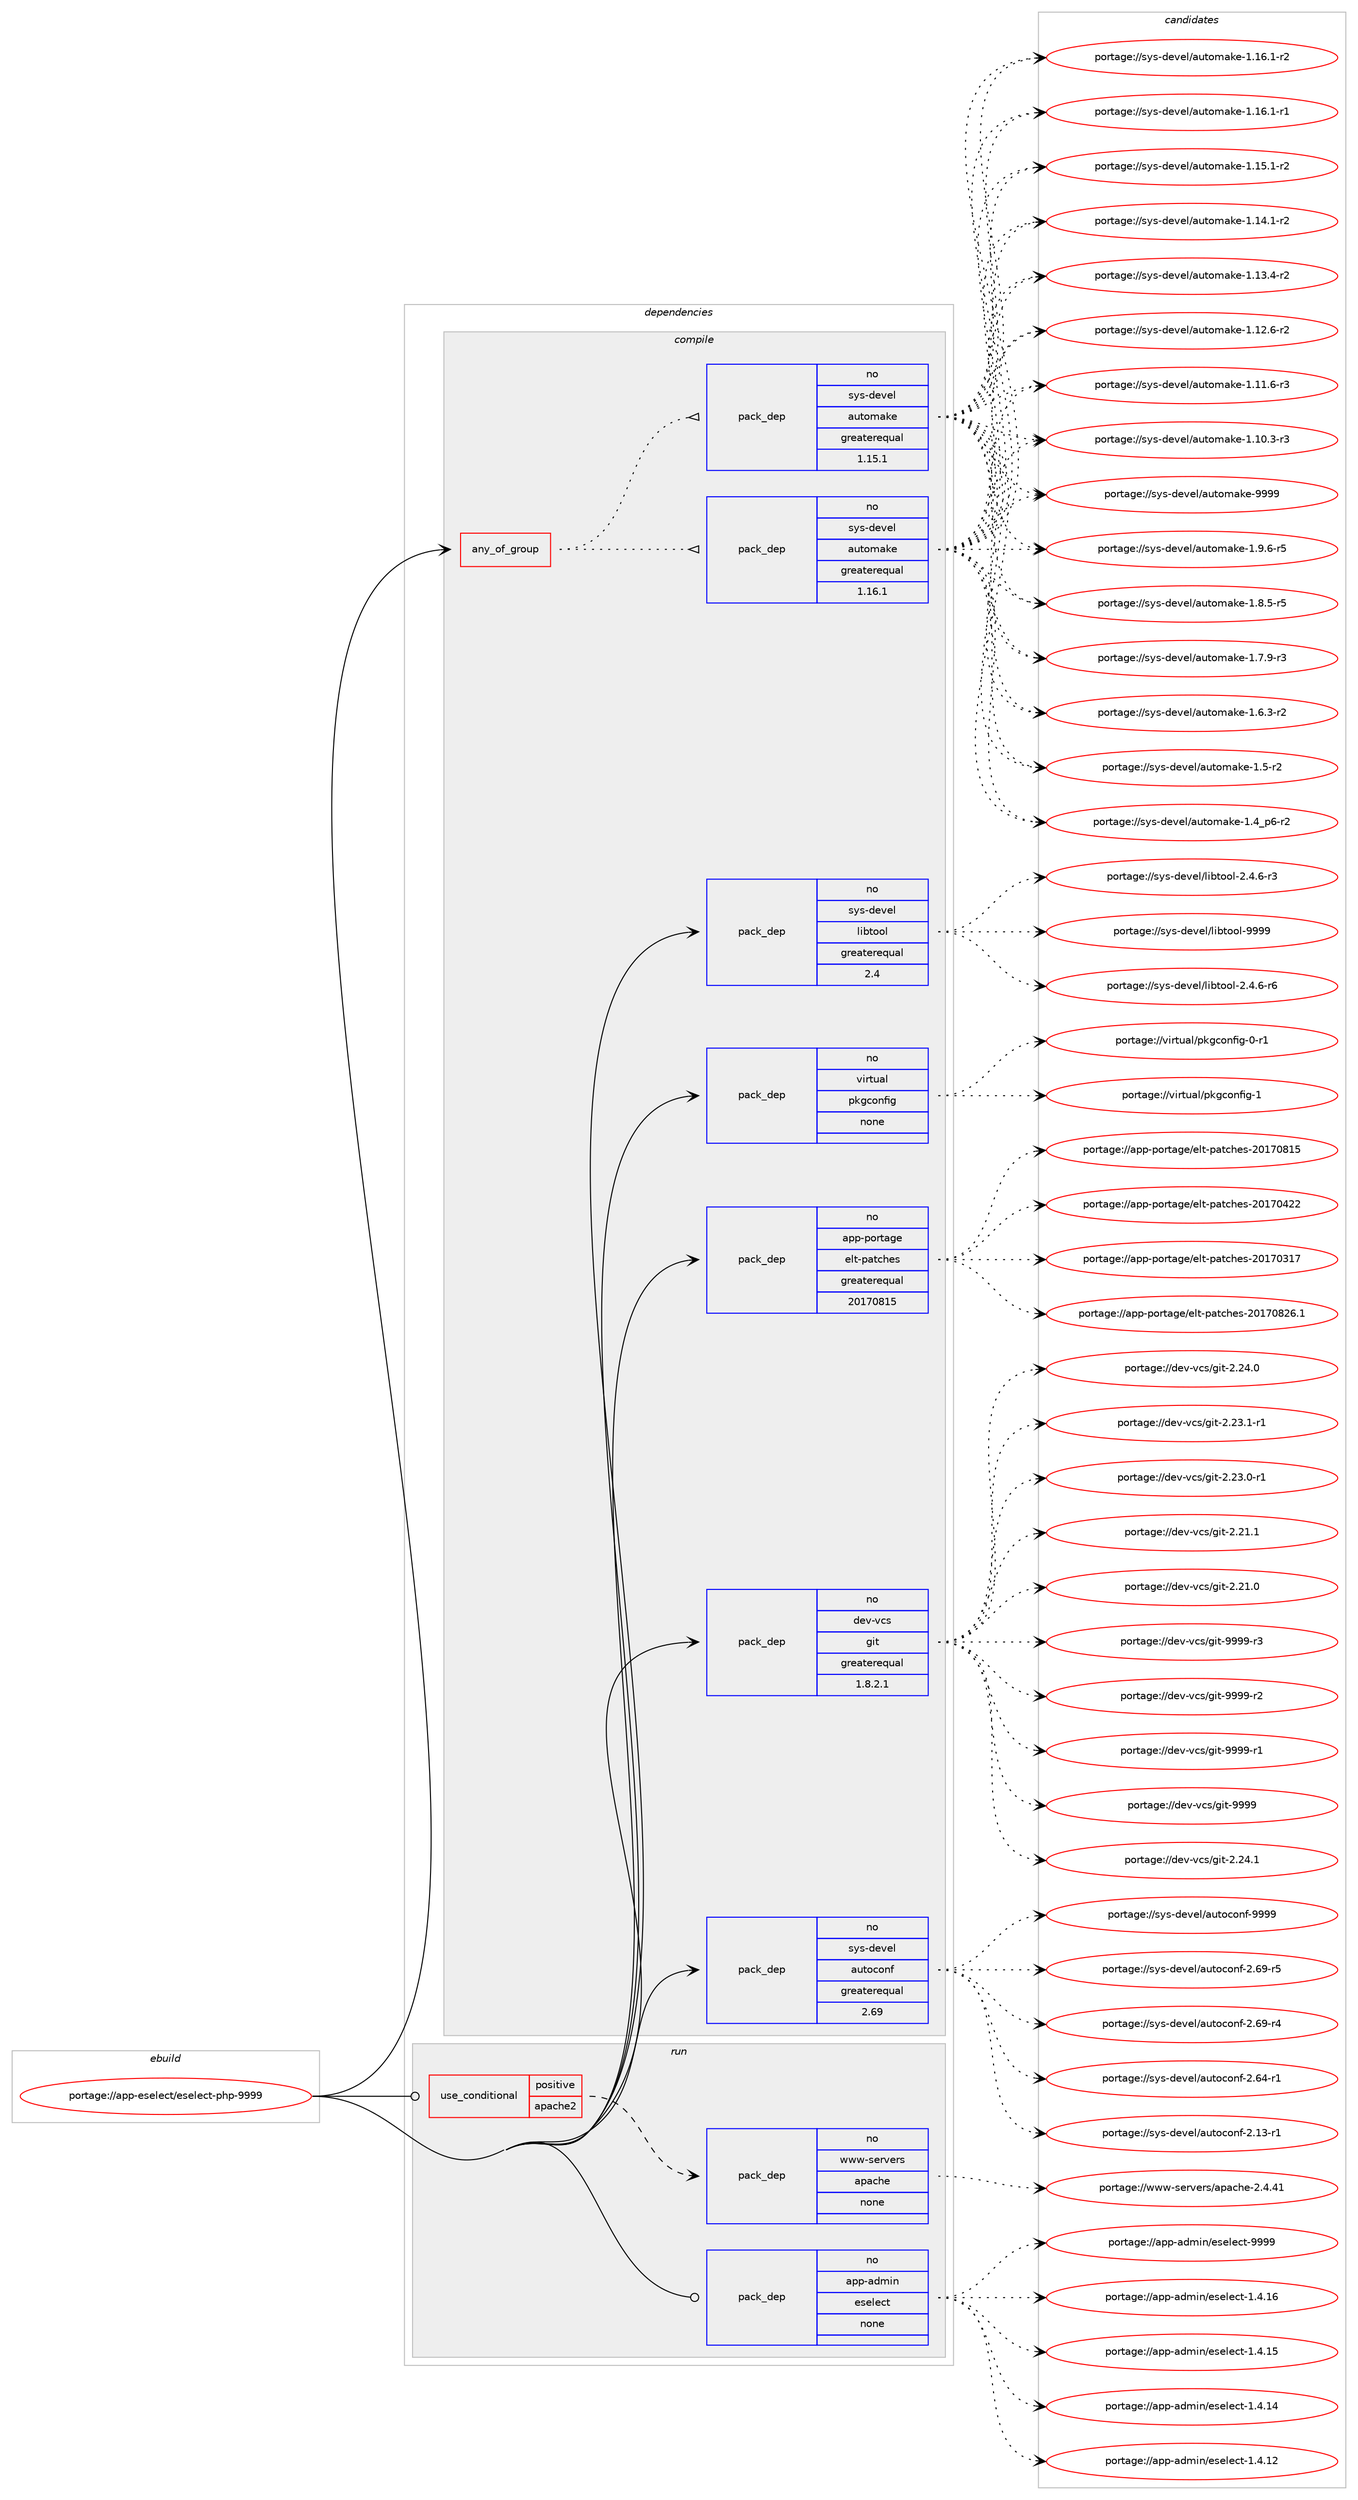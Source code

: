 digraph prolog {

# *************
# Graph options
# *************

newrank=true;
concentrate=true;
compound=true;
graph [rankdir=LR,fontname=Helvetica,fontsize=10,ranksep=1.5];#, ranksep=2.5, nodesep=0.2];
edge  [arrowhead=vee];
node  [fontname=Helvetica,fontsize=10];

# **********
# The ebuild
# **********

subgraph cluster_leftcol {
color=gray;
rank=same;
label=<<i>ebuild</i>>;
id [label="portage://app-eselect/eselect-php-9999", color=red, width=4, href="../app-eselect/eselect-php-9999.svg"];
}

# ****************
# The dependencies
# ****************

subgraph cluster_midcol {
color=gray;
label=<<i>dependencies</i>>;
subgraph cluster_compile {
fillcolor="#eeeeee";
style=filled;
label=<<i>compile</i>>;
subgraph any8042 {
dependency620536 [label=<<TABLE BORDER="0" CELLBORDER="1" CELLSPACING="0" CELLPADDING="4"><TR><TD CELLPADDING="10">any_of_group</TD></TR></TABLE>>, shape=none, color=red];subgraph pack466871 {
dependency620537 [label=<<TABLE BORDER="0" CELLBORDER="1" CELLSPACING="0" CELLPADDING="4" WIDTH="220"><TR><TD ROWSPAN="6" CELLPADDING="30">pack_dep</TD></TR><TR><TD WIDTH="110">no</TD></TR><TR><TD>sys-devel</TD></TR><TR><TD>automake</TD></TR><TR><TD>greaterequal</TD></TR><TR><TD>1.16.1</TD></TR></TABLE>>, shape=none, color=blue];
}
dependency620536:e -> dependency620537:w [weight=20,style="dotted",arrowhead="oinv"];
subgraph pack466872 {
dependency620538 [label=<<TABLE BORDER="0" CELLBORDER="1" CELLSPACING="0" CELLPADDING="4" WIDTH="220"><TR><TD ROWSPAN="6" CELLPADDING="30">pack_dep</TD></TR><TR><TD WIDTH="110">no</TD></TR><TR><TD>sys-devel</TD></TR><TR><TD>automake</TD></TR><TR><TD>greaterequal</TD></TR><TR><TD>1.15.1</TD></TR></TABLE>>, shape=none, color=blue];
}
dependency620536:e -> dependency620538:w [weight=20,style="dotted",arrowhead="oinv"];
}
id:e -> dependency620536:w [weight=20,style="solid",arrowhead="vee"];
subgraph pack466873 {
dependency620539 [label=<<TABLE BORDER="0" CELLBORDER="1" CELLSPACING="0" CELLPADDING="4" WIDTH="220"><TR><TD ROWSPAN="6" CELLPADDING="30">pack_dep</TD></TR><TR><TD WIDTH="110">no</TD></TR><TR><TD>app-portage</TD></TR><TR><TD>elt-patches</TD></TR><TR><TD>greaterequal</TD></TR><TR><TD>20170815</TD></TR></TABLE>>, shape=none, color=blue];
}
id:e -> dependency620539:w [weight=20,style="solid",arrowhead="vee"];
subgraph pack466874 {
dependency620540 [label=<<TABLE BORDER="0" CELLBORDER="1" CELLSPACING="0" CELLPADDING="4" WIDTH="220"><TR><TD ROWSPAN="6" CELLPADDING="30">pack_dep</TD></TR><TR><TD WIDTH="110">no</TD></TR><TR><TD>dev-vcs</TD></TR><TR><TD>git</TD></TR><TR><TD>greaterequal</TD></TR><TR><TD>1.8.2.1</TD></TR></TABLE>>, shape=none, color=blue];
}
id:e -> dependency620540:w [weight=20,style="solid",arrowhead="vee"];
subgraph pack466875 {
dependency620541 [label=<<TABLE BORDER="0" CELLBORDER="1" CELLSPACING="0" CELLPADDING="4" WIDTH="220"><TR><TD ROWSPAN="6" CELLPADDING="30">pack_dep</TD></TR><TR><TD WIDTH="110">no</TD></TR><TR><TD>sys-devel</TD></TR><TR><TD>autoconf</TD></TR><TR><TD>greaterequal</TD></TR><TR><TD>2.69</TD></TR></TABLE>>, shape=none, color=blue];
}
id:e -> dependency620541:w [weight=20,style="solid",arrowhead="vee"];
subgraph pack466876 {
dependency620542 [label=<<TABLE BORDER="0" CELLBORDER="1" CELLSPACING="0" CELLPADDING="4" WIDTH="220"><TR><TD ROWSPAN="6" CELLPADDING="30">pack_dep</TD></TR><TR><TD WIDTH="110">no</TD></TR><TR><TD>sys-devel</TD></TR><TR><TD>libtool</TD></TR><TR><TD>greaterequal</TD></TR><TR><TD>2.4</TD></TR></TABLE>>, shape=none, color=blue];
}
id:e -> dependency620542:w [weight=20,style="solid",arrowhead="vee"];
subgraph pack466877 {
dependency620543 [label=<<TABLE BORDER="0" CELLBORDER="1" CELLSPACING="0" CELLPADDING="4" WIDTH="220"><TR><TD ROWSPAN="6" CELLPADDING="30">pack_dep</TD></TR><TR><TD WIDTH="110">no</TD></TR><TR><TD>virtual</TD></TR><TR><TD>pkgconfig</TD></TR><TR><TD>none</TD></TR><TR><TD></TD></TR></TABLE>>, shape=none, color=blue];
}
id:e -> dependency620543:w [weight=20,style="solid",arrowhead="vee"];
}
subgraph cluster_compileandrun {
fillcolor="#eeeeee";
style=filled;
label=<<i>compile and run</i>>;
}
subgraph cluster_run {
fillcolor="#eeeeee";
style=filled;
label=<<i>run</i>>;
subgraph cond145339 {
dependency620544 [label=<<TABLE BORDER="0" CELLBORDER="1" CELLSPACING="0" CELLPADDING="4"><TR><TD ROWSPAN="3" CELLPADDING="10">use_conditional</TD></TR><TR><TD>positive</TD></TR><TR><TD>apache2</TD></TR></TABLE>>, shape=none, color=red];
subgraph pack466878 {
dependency620545 [label=<<TABLE BORDER="0" CELLBORDER="1" CELLSPACING="0" CELLPADDING="4" WIDTH="220"><TR><TD ROWSPAN="6" CELLPADDING="30">pack_dep</TD></TR><TR><TD WIDTH="110">no</TD></TR><TR><TD>www-servers</TD></TR><TR><TD>apache</TD></TR><TR><TD>none</TD></TR><TR><TD></TD></TR></TABLE>>, shape=none, color=blue];
}
dependency620544:e -> dependency620545:w [weight=20,style="dashed",arrowhead="vee"];
}
id:e -> dependency620544:w [weight=20,style="solid",arrowhead="odot"];
subgraph pack466879 {
dependency620546 [label=<<TABLE BORDER="0" CELLBORDER="1" CELLSPACING="0" CELLPADDING="4" WIDTH="220"><TR><TD ROWSPAN="6" CELLPADDING="30">pack_dep</TD></TR><TR><TD WIDTH="110">no</TD></TR><TR><TD>app-admin</TD></TR><TR><TD>eselect</TD></TR><TR><TD>none</TD></TR><TR><TD></TD></TR></TABLE>>, shape=none, color=blue];
}
id:e -> dependency620546:w [weight=20,style="solid",arrowhead="odot"];
}
}

# **************
# The candidates
# **************

subgraph cluster_choices {
rank=same;
color=gray;
label=<<i>candidates</i>>;

subgraph choice466871 {
color=black;
nodesep=1;
choice115121115451001011181011084797117116111109971071014557575757 [label="portage://sys-devel/automake-9999", color=red, width=4,href="../sys-devel/automake-9999.svg"];
choice115121115451001011181011084797117116111109971071014549465746544511453 [label="portage://sys-devel/automake-1.9.6-r5", color=red, width=4,href="../sys-devel/automake-1.9.6-r5.svg"];
choice115121115451001011181011084797117116111109971071014549465646534511453 [label="portage://sys-devel/automake-1.8.5-r5", color=red, width=4,href="../sys-devel/automake-1.8.5-r5.svg"];
choice115121115451001011181011084797117116111109971071014549465546574511451 [label="portage://sys-devel/automake-1.7.9-r3", color=red, width=4,href="../sys-devel/automake-1.7.9-r3.svg"];
choice115121115451001011181011084797117116111109971071014549465446514511450 [label="portage://sys-devel/automake-1.6.3-r2", color=red, width=4,href="../sys-devel/automake-1.6.3-r2.svg"];
choice11512111545100101118101108479711711611110997107101454946534511450 [label="portage://sys-devel/automake-1.5-r2", color=red, width=4,href="../sys-devel/automake-1.5-r2.svg"];
choice115121115451001011181011084797117116111109971071014549465295112544511450 [label="portage://sys-devel/automake-1.4_p6-r2", color=red, width=4,href="../sys-devel/automake-1.4_p6-r2.svg"];
choice11512111545100101118101108479711711611110997107101454946495446494511450 [label="portage://sys-devel/automake-1.16.1-r2", color=red, width=4,href="../sys-devel/automake-1.16.1-r2.svg"];
choice11512111545100101118101108479711711611110997107101454946495446494511449 [label="portage://sys-devel/automake-1.16.1-r1", color=red, width=4,href="../sys-devel/automake-1.16.1-r1.svg"];
choice11512111545100101118101108479711711611110997107101454946495346494511450 [label="portage://sys-devel/automake-1.15.1-r2", color=red, width=4,href="../sys-devel/automake-1.15.1-r2.svg"];
choice11512111545100101118101108479711711611110997107101454946495246494511450 [label="portage://sys-devel/automake-1.14.1-r2", color=red, width=4,href="../sys-devel/automake-1.14.1-r2.svg"];
choice11512111545100101118101108479711711611110997107101454946495146524511450 [label="portage://sys-devel/automake-1.13.4-r2", color=red, width=4,href="../sys-devel/automake-1.13.4-r2.svg"];
choice11512111545100101118101108479711711611110997107101454946495046544511450 [label="portage://sys-devel/automake-1.12.6-r2", color=red, width=4,href="../sys-devel/automake-1.12.6-r2.svg"];
choice11512111545100101118101108479711711611110997107101454946494946544511451 [label="portage://sys-devel/automake-1.11.6-r3", color=red, width=4,href="../sys-devel/automake-1.11.6-r3.svg"];
choice11512111545100101118101108479711711611110997107101454946494846514511451 [label="portage://sys-devel/automake-1.10.3-r3", color=red, width=4,href="../sys-devel/automake-1.10.3-r3.svg"];
dependency620537:e -> choice115121115451001011181011084797117116111109971071014557575757:w [style=dotted,weight="100"];
dependency620537:e -> choice115121115451001011181011084797117116111109971071014549465746544511453:w [style=dotted,weight="100"];
dependency620537:e -> choice115121115451001011181011084797117116111109971071014549465646534511453:w [style=dotted,weight="100"];
dependency620537:e -> choice115121115451001011181011084797117116111109971071014549465546574511451:w [style=dotted,weight="100"];
dependency620537:e -> choice115121115451001011181011084797117116111109971071014549465446514511450:w [style=dotted,weight="100"];
dependency620537:e -> choice11512111545100101118101108479711711611110997107101454946534511450:w [style=dotted,weight="100"];
dependency620537:e -> choice115121115451001011181011084797117116111109971071014549465295112544511450:w [style=dotted,weight="100"];
dependency620537:e -> choice11512111545100101118101108479711711611110997107101454946495446494511450:w [style=dotted,weight="100"];
dependency620537:e -> choice11512111545100101118101108479711711611110997107101454946495446494511449:w [style=dotted,weight="100"];
dependency620537:e -> choice11512111545100101118101108479711711611110997107101454946495346494511450:w [style=dotted,weight="100"];
dependency620537:e -> choice11512111545100101118101108479711711611110997107101454946495246494511450:w [style=dotted,weight="100"];
dependency620537:e -> choice11512111545100101118101108479711711611110997107101454946495146524511450:w [style=dotted,weight="100"];
dependency620537:e -> choice11512111545100101118101108479711711611110997107101454946495046544511450:w [style=dotted,weight="100"];
dependency620537:e -> choice11512111545100101118101108479711711611110997107101454946494946544511451:w [style=dotted,weight="100"];
dependency620537:e -> choice11512111545100101118101108479711711611110997107101454946494846514511451:w [style=dotted,weight="100"];
}
subgraph choice466872 {
color=black;
nodesep=1;
choice115121115451001011181011084797117116111109971071014557575757 [label="portage://sys-devel/automake-9999", color=red, width=4,href="../sys-devel/automake-9999.svg"];
choice115121115451001011181011084797117116111109971071014549465746544511453 [label="portage://sys-devel/automake-1.9.6-r5", color=red, width=4,href="../sys-devel/automake-1.9.6-r5.svg"];
choice115121115451001011181011084797117116111109971071014549465646534511453 [label="portage://sys-devel/automake-1.8.5-r5", color=red, width=4,href="../sys-devel/automake-1.8.5-r5.svg"];
choice115121115451001011181011084797117116111109971071014549465546574511451 [label="portage://sys-devel/automake-1.7.9-r3", color=red, width=4,href="../sys-devel/automake-1.7.9-r3.svg"];
choice115121115451001011181011084797117116111109971071014549465446514511450 [label="portage://sys-devel/automake-1.6.3-r2", color=red, width=4,href="../sys-devel/automake-1.6.3-r2.svg"];
choice11512111545100101118101108479711711611110997107101454946534511450 [label="portage://sys-devel/automake-1.5-r2", color=red, width=4,href="../sys-devel/automake-1.5-r2.svg"];
choice115121115451001011181011084797117116111109971071014549465295112544511450 [label="portage://sys-devel/automake-1.4_p6-r2", color=red, width=4,href="../sys-devel/automake-1.4_p6-r2.svg"];
choice11512111545100101118101108479711711611110997107101454946495446494511450 [label="portage://sys-devel/automake-1.16.1-r2", color=red, width=4,href="../sys-devel/automake-1.16.1-r2.svg"];
choice11512111545100101118101108479711711611110997107101454946495446494511449 [label="portage://sys-devel/automake-1.16.1-r1", color=red, width=4,href="../sys-devel/automake-1.16.1-r1.svg"];
choice11512111545100101118101108479711711611110997107101454946495346494511450 [label="portage://sys-devel/automake-1.15.1-r2", color=red, width=4,href="../sys-devel/automake-1.15.1-r2.svg"];
choice11512111545100101118101108479711711611110997107101454946495246494511450 [label="portage://sys-devel/automake-1.14.1-r2", color=red, width=4,href="../sys-devel/automake-1.14.1-r2.svg"];
choice11512111545100101118101108479711711611110997107101454946495146524511450 [label="portage://sys-devel/automake-1.13.4-r2", color=red, width=4,href="../sys-devel/automake-1.13.4-r2.svg"];
choice11512111545100101118101108479711711611110997107101454946495046544511450 [label="portage://sys-devel/automake-1.12.6-r2", color=red, width=4,href="../sys-devel/automake-1.12.6-r2.svg"];
choice11512111545100101118101108479711711611110997107101454946494946544511451 [label="portage://sys-devel/automake-1.11.6-r3", color=red, width=4,href="../sys-devel/automake-1.11.6-r3.svg"];
choice11512111545100101118101108479711711611110997107101454946494846514511451 [label="portage://sys-devel/automake-1.10.3-r3", color=red, width=4,href="../sys-devel/automake-1.10.3-r3.svg"];
dependency620538:e -> choice115121115451001011181011084797117116111109971071014557575757:w [style=dotted,weight="100"];
dependency620538:e -> choice115121115451001011181011084797117116111109971071014549465746544511453:w [style=dotted,weight="100"];
dependency620538:e -> choice115121115451001011181011084797117116111109971071014549465646534511453:w [style=dotted,weight="100"];
dependency620538:e -> choice115121115451001011181011084797117116111109971071014549465546574511451:w [style=dotted,weight="100"];
dependency620538:e -> choice115121115451001011181011084797117116111109971071014549465446514511450:w [style=dotted,weight="100"];
dependency620538:e -> choice11512111545100101118101108479711711611110997107101454946534511450:w [style=dotted,weight="100"];
dependency620538:e -> choice115121115451001011181011084797117116111109971071014549465295112544511450:w [style=dotted,weight="100"];
dependency620538:e -> choice11512111545100101118101108479711711611110997107101454946495446494511450:w [style=dotted,weight="100"];
dependency620538:e -> choice11512111545100101118101108479711711611110997107101454946495446494511449:w [style=dotted,weight="100"];
dependency620538:e -> choice11512111545100101118101108479711711611110997107101454946495346494511450:w [style=dotted,weight="100"];
dependency620538:e -> choice11512111545100101118101108479711711611110997107101454946495246494511450:w [style=dotted,weight="100"];
dependency620538:e -> choice11512111545100101118101108479711711611110997107101454946495146524511450:w [style=dotted,weight="100"];
dependency620538:e -> choice11512111545100101118101108479711711611110997107101454946495046544511450:w [style=dotted,weight="100"];
dependency620538:e -> choice11512111545100101118101108479711711611110997107101454946494946544511451:w [style=dotted,weight="100"];
dependency620538:e -> choice11512111545100101118101108479711711611110997107101454946494846514511451:w [style=dotted,weight="100"];
}
subgraph choice466873 {
color=black;
nodesep=1;
choice971121124511211111411697103101471011081164511297116991041011154550484955485650544649 [label="portage://app-portage/elt-patches-20170826.1", color=red, width=4,href="../app-portage/elt-patches-20170826.1.svg"];
choice97112112451121111141169710310147101108116451129711699104101115455048495548564953 [label="portage://app-portage/elt-patches-20170815", color=red, width=4,href="../app-portage/elt-patches-20170815.svg"];
choice97112112451121111141169710310147101108116451129711699104101115455048495548525050 [label="portage://app-portage/elt-patches-20170422", color=red, width=4,href="../app-portage/elt-patches-20170422.svg"];
choice97112112451121111141169710310147101108116451129711699104101115455048495548514955 [label="portage://app-portage/elt-patches-20170317", color=red, width=4,href="../app-portage/elt-patches-20170317.svg"];
dependency620539:e -> choice971121124511211111411697103101471011081164511297116991041011154550484955485650544649:w [style=dotted,weight="100"];
dependency620539:e -> choice97112112451121111141169710310147101108116451129711699104101115455048495548564953:w [style=dotted,weight="100"];
dependency620539:e -> choice97112112451121111141169710310147101108116451129711699104101115455048495548525050:w [style=dotted,weight="100"];
dependency620539:e -> choice97112112451121111141169710310147101108116451129711699104101115455048495548514955:w [style=dotted,weight="100"];
}
subgraph choice466874 {
color=black;
nodesep=1;
choice10010111845118991154710310511645575757574511451 [label="portage://dev-vcs/git-9999-r3", color=red, width=4,href="../dev-vcs/git-9999-r3.svg"];
choice10010111845118991154710310511645575757574511450 [label="portage://dev-vcs/git-9999-r2", color=red, width=4,href="../dev-vcs/git-9999-r2.svg"];
choice10010111845118991154710310511645575757574511449 [label="portage://dev-vcs/git-9999-r1", color=red, width=4,href="../dev-vcs/git-9999-r1.svg"];
choice1001011184511899115471031051164557575757 [label="portage://dev-vcs/git-9999", color=red, width=4,href="../dev-vcs/git-9999.svg"];
choice10010111845118991154710310511645504650524649 [label="portage://dev-vcs/git-2.24.1", color=red, width=4,href="../dev-vcs/git-2.24.1.svg"];
choice10010111845118991154710310511645504650524648 [label="portage://dev-vcs/git-2.24.0", color=red, width=4,href="../dev-vcs/git-2.24.0.svg"];
choice100101118451189911547103105116455046505146494511449 [label="portage://dev-vcs/git-2.23.1-r1", color=red, width=4,href="../dev-vcs/git-2.23.1-r1.svg"];
choice100101118451189911547103105116455046505146484511449 [label="portage://dev-vcs/git-2.23.0-r1", color=red, width=4,href="../dev-vcs/git-2.23.0-r1.svg"];
choice10010111845118991154710310511645504650494649 [label="portage://dev-vcs/git-2.21.1", color=red, width=4,href="../dev-vcs/git-2.21.1.svg"];
choice10010111845118991154710310511645504650494648 [label="portage://dev-vcs/git-2.21.0", color=red, width=4,href="../dev-vcs/git-2.21.0.svg"];
dependency620540:e -> choice10010111845118991154710310511645575757574511451:w [style=dotted,weight="100"];
dependency620540:e -> choice10010111845118991154710310511645575757574511450:w [style=dotted,weight="100"];
dependency620540:e -> choice10010111845118991154710310511645575757574511449:w [style=dotted,weight="100"];
dependency620540:e -> choice1001011184511899115471031051164557575757:w [style=dotted,weight="100"];
dependency620540:e -> choice10010111845118991154710310511645504650524649:w [style=dotted,weight="100"];
dependency620540:e -> choice10010111845118991154710310511645504650524648:w [style=dotted,weight="100"];
dependency620540:e -> choice100101118451189911547103105116455046505146494511449:w [style=dotted,weight="100"];
dependency620540:e -> choice100101118451189911547103105116455046505146484511449:w [style=dotted,weight="100"];
dependency620540:e -> choice10010111845118991154710310511645504650494649:w [style=dotted,weight="100"];
dependency620540:e -> choice10010111845118991154710310511645504650494648:w [style=dotted,weight="100"];
}
subgraph choice466875 {
color=black;
nodesep=1;
choice115121115451001011181011084797117116111991111101024557575757 [label="portage://sys-devel/autoconf-9999", color=red, width=4,href="../sys-devel/autoconf-9999.svg"];
choice1151211154510010111810110847971171161119911111010245504654574511453 [label="portage://sys-devel/autoconf-2.69-r5", color=red, width=4,href="../sys-devel/autoconf-2.69-r5.svg"];
choice1151211154510010111810110847971171161119911111010245504654574511452 [label="portage://sys-devel/autoconf-2.69-r4", color=red, width=4,href="../sys-devel/autoconf-2.69-r4.svg"];
choice1151211154510010111810110847971171161119911111010245504654524511449 [label="portage://sys-devel/autoconf-2.64-r1", color=red, width=4,href="../sys-devel/autoconf-2.64-r1.svg"];
choice1151211154510010111810110847971171161119911111010245504649514511449 [label="portage://sys-devel/autoconf-2.13-r1", color=red, width=4,href="../sys-devel/autoconf-2.13-r1.svg"];
dependency620541:e -> choice115121115451001011181011084797117116111991111101024557575757:w [style=dotted,weight="100"];
dependency620541:e -> choice1151211154510010111810110847971171161119911111010245504654574511453:w [style=dotted,weight="100"];
dependency620541:e -> choice1151211154510010111810110847971171161119911111010245504654574511452:w [style=dotted,weight="100"];
dependency620541:e -> choice1151211154510010111810110847971171161119911111010245504654524511449:w [style=dotted,weight="100"];
dependency620541:e -> choice1151211154510010111810110847971171161119911111010245504649514511449:w [style=dotted,weight="100"];
}
subgraph choice466876 {
color=black;
nodesep=1;
choice1151211154510010111810110847108105981161111111084557575757 [label="portage://sys-devel/libtool-9999", color=red, width=4,href="../sys-devel/libtool-9999.svg"];
choice1151211154510010111810110847108105981161111111084550465246544511454 [label="portage://sys-devel/libtool-2.4.6-r6", color=red, width=4,href="../sys-devel/libtool-2.4.6-r6.svg"];
choice1151211154510010111810110847108105981161111111084550465246544511451 [label="portage://sys-devel/libtool-2.4.6-r3", color=red, width=4,href="../sys-devel/libtool-2.4.6-r3.svg"];
dependency620542:e -> choice1151211154510010111810110847108105981161111111084557575757:w [style=dotted,weight="100"];
dependency620542:e -> choice1151211154510010111810110847108105981161111111084550465246544511454:w [style=dotted,weight="100"];
dependency620542:e -> choice1151211154510010111810110847108105981161111111084550465246544511451:w [style=dotted,weight="100"];
}
subgraph choice466877 {
color=black;
nodesep=1;
choice1181051141161179710847112107103991111101021051034549 [label="portage://virtual/pkgconfig-1", color=red, width=4,href="../virtual/pkgconfig-1.svg"];
choice11810511411611797108471121071039911111010210510345484511449 [label="portage://virtual/pkgconfig-0-r1", color=red, width=4,href="../virtual/pkgconfig-0-r1.svg"];
dependency620543:e -> choice1181051141161179710847112107103991111101021051034549:w [style=dotted,weight="100"];
dependency620543:e -> choice11810511411611797108471121071039911111010210510345484511449:w [style=dotted,weight="100"];
}
subgraph choice466878 {
color=black;
nodesep=1;
choice119119119451151011141181011141154797112979910410145504652465249 [label="portage://www-servers/apache-2.4.41", color=red, width=4,href="../www-servers/apache-2.4.41.svg"];
dependency620545:e -> choice119119119451151011141181011141154797112979910410145504652465249:w [style=dotted,weight="100"];
}
subgraph choice466879 {
color=black;
nodesep=1;
choice97112112459710010910511047101115101108101991164557575757 [label="portage://app-admin/eselect-9999", color=red, width=4,href="../app-admin/eselect-9999.svg"];
choice971121124597100109105110471011151011081019911645494652464954 [label="portage://app-admin/eselect-1.4.16", color=red, width=4,href="../app-admin/eselect-1.4.16.svg"];
choice971121124597100109105110471011151011081019911645494652464953 [label="portage://app-admin/eselect-1.4.15", color=red, width=4,href="../app-admin/eselect-1.4.15.svg"];
choice971121124597100109105110471011151011081019911645494652464952 [label="portage://app-admin/eselect-1.4.14", color=red, width=4,href="../app-admin/eselect-1.4.14.svg"];
choice971121124597100109105110471011151011081019911645494652464950 [label="portage://app-admin/eselect-1.4.12", color=red, width=4,href="../app-admin/eselect-1.4.12.svg"];
dependency620546:e -> choice97112112459710010910511047101115101108101991164557575757:w [style=dotted,weight="100"];
dependency620546:e -> choice971121124597100109105110471011151011081019911645494652464954:w [style=dotted,weight="100"];
dependency620546:e -> choice971121124597100109105110471011151011081019911645494652464953:w [style=dotted,weight="100"];
dependency620546:e -> choice971121124597100109105110471011151011081019911645494652464952:w [style=dotted,weight="100"];
dependency620546:e -> choice971121124597100109105110471011151011081019911645494652464950:w [style=dotted,weight="100"];
}
}

}
